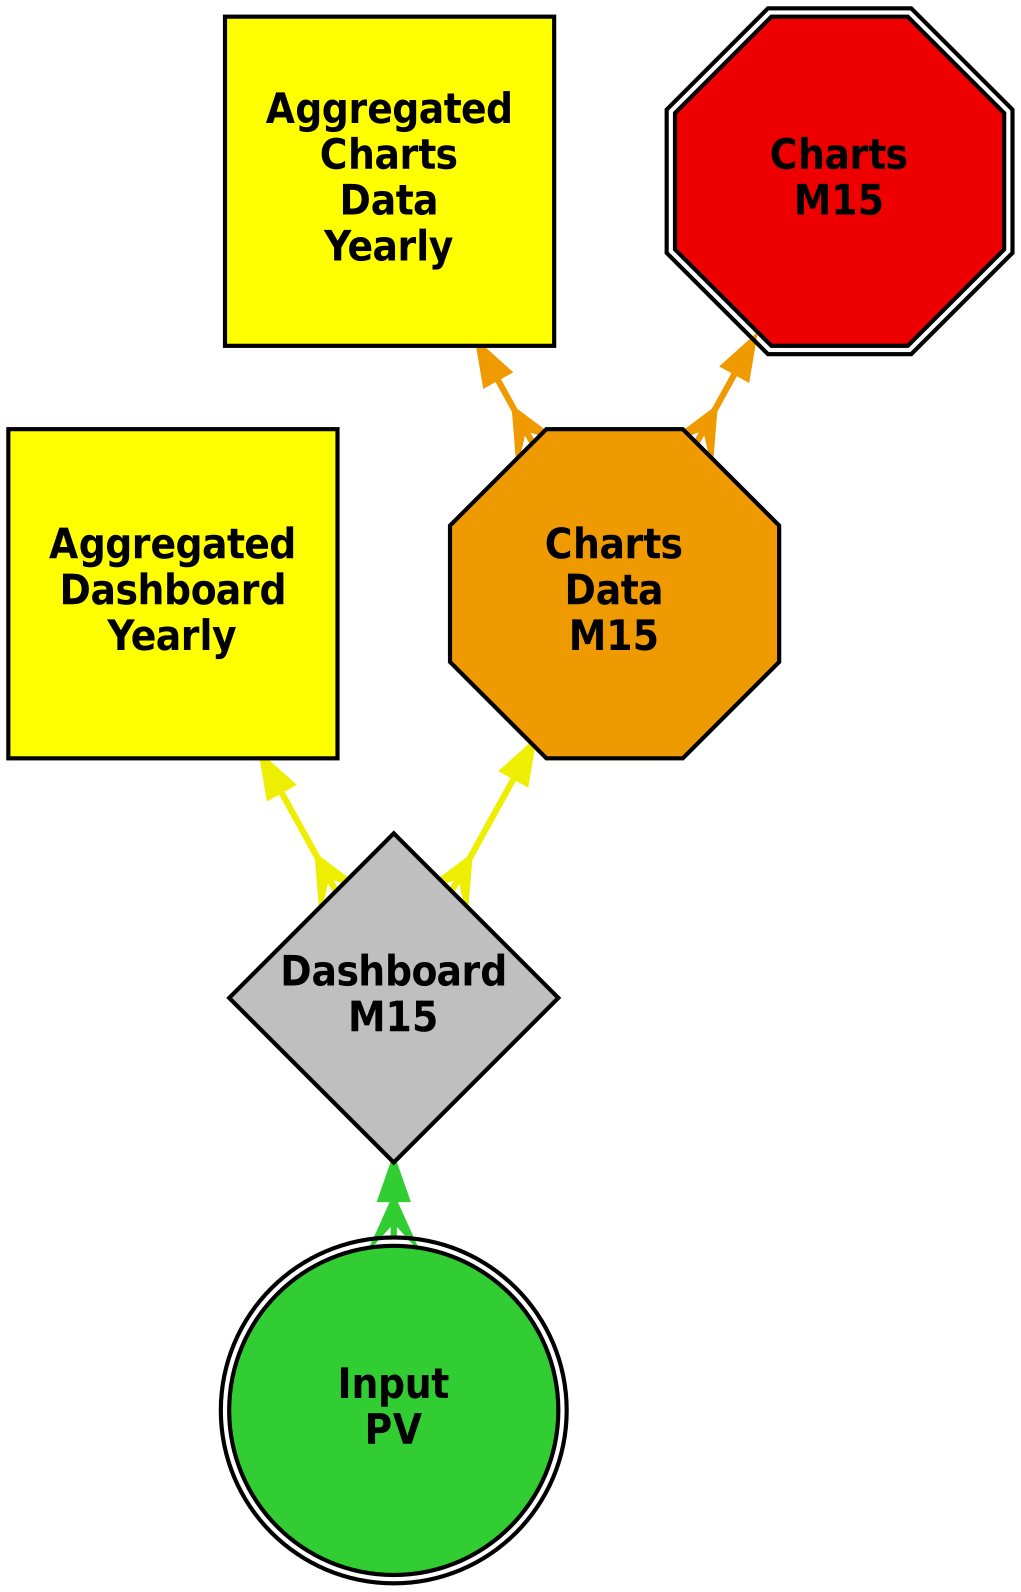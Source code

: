 digraph dependencies {
layers="one:two:three";
outputorder="edgesfirst";
nodesep=0.75;
Input_PV [layer="two"] [style="filled"] [height="2.2"] [shape="doublecircle"] [fontsize="20"] [fillcolor="limegreen"] [fontname="Helvetica-Narrow-Bold"] [fixedsize="true"] [label="Input\nPV"] [width="2.2"] [penwidth="2"];
Dashboard_M15 -> Input_PV [layer="one"] [arrowhead="crow"] [color="limegreen"] [arrowsize="1.75"] [dir="both"] [penwidth="3"];
Dashboard_M15 [layer="two"] [style="filled"] [height="2.2"] [shape="diamond"] [fontsize="20"] [fillcolor="grey75"] [fontname="Helvetica-Narrow-Bold"] [fixedsize="true"] [label="Dashboard\nM15"] [width="2.2"] [penwidth="2"];
Aggregated_Dashboard_Yearly -> Dashboard_M15 [layer="one"] [arrowhead="crow"] [color="yellow2"] [arrowsize="1.75"] [dir="both"] [penwidth="3"];
Charts_Data_M15 -> Dashboard_M15 [layer="one"] [arrowhead="crow"] [color="yellow2"] [arrowsize="1.75"] [dir="both"] [penwidth="3"];
Aggregated_Dashboard_Yearly [layer="two"] [style="filled"] [height="2.2"] [shape="box"] [fontsize="20"] [fillcolor="yellow"] [fontname="Helvetica-Narrow-Bold"] [fixedsize="true"] [label="Aggregated\nDashboard\nYearly"] [width="2.2"] [penwidth="2"];
Charts_Data_M15 [layer="two"] [style="filled"] [height="2.2"] [shape="octagon"] [fontsize="20"] [fillcolor="orange2"] [fontname="Helvetica-Narrow-Bold"] [fixedsize="true"] [label="Charts\nData\nM15"] [width="2.2"] [penwidth="2"];
Aggregated_Charts_Data_Yearly -> Charts_Data_M15 [layer="one"] [arrowhead="crow"] [color="orange2"] [arrowsize="1.75"] [dir="both"] [penwidth="3"];
Charts_M15 -> Charts_Data_M15 [layer="one"] [arrowhead="crow"] [color="orange2"] [arrowsize="1.75"] [dir="both"] [penwidth="3"];
Aggregated_Charts_Data_Yearly [layer="two"] [style="filled"] [height="2.2"] [shape="box"] [fontsize="20"] [fillcolor="yellow"] [fontname="Helvetica-Narrow-Bold"] [fixedsize="true"] [label="Aggregated\nCharts\nData\nYearly"] [width="2.2"] [penwidth="2"];
Charts_M15 [layer="two"] [style="filled"] [height="2.2"] [shape="doubleoctagon"] [fontsize="20"] [fillcolor="red2"] [fontname="Helvetica-Narrow-Bold"] [fixedsize="true"] [label="Charts\nM15"] [width="2.2"] [penwidth="2"];
}